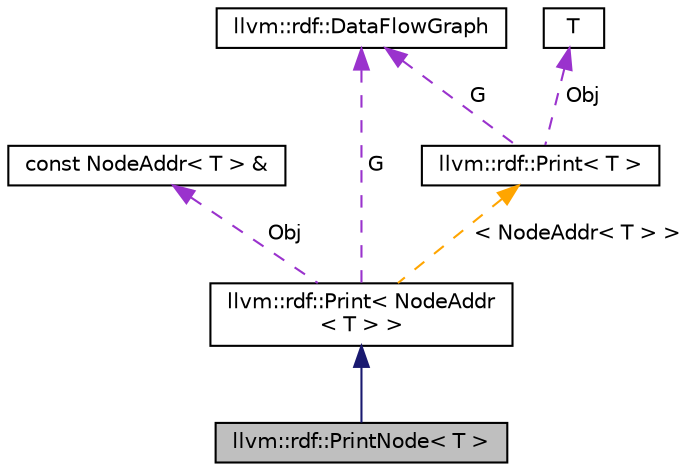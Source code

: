 digraph "llvm::rdf::PrintNode&lt; T &gt;"
{
 // LATEX_PDF_SIZE
  bgcolor="transparent";
  edge [fontname="Helvetica",fontsize="10",labelfontname="Helvetica",labelfontsize="10"];
  node [fontname="Helvetica",fontsize="10",shape="box"];
  Node1 [label="llvm::rdf::PrintNode\< T \>",height=0.2,width=0.4,color="black", fillcolor="grey75", style="filled", fontcolor="black",tooltip=" "];
  Node2 -> Node1 [dir="back",color="midnightblue",fontsize="10",style="solid",fontname="Helvetica"];
  Node2 [label="llvm::rdf::Print\< NodeAddr\l\< T \> \>",height=0.2,width=0.4,color="black",URL="$structllvm_1_1rdf_1_1Print.html",tooltip=" "];
  Node3 -> Node2 [dir="back",color="darkorchid3",fontsize="10",style="dashed",label=" Obj" ,fontname="Helvetica"];
  Node3 [label="const NodeAddr\< T \> &",height=0.2,width=0.4,color="black",URL="$classconst_01NodeAddr_3_01T_01_4_01_6.html",tooltip=" "];
  Node4 -> Node2 [dir="back",color="darkorchid3",fontsize="10",style="dashed",label=" G" ,fontname="Helvetica"];
  Node4 [label="llvm::rdf::DataFlowGraph",height=0.2,width=0.4,color="black",URL="$structllvm_1_1rdf_1_1DataFlowGraph.html",tooltip=" "];
  Node5 -> Node2 [dir="back",color="orange",fontsize="10",style="dashed",label=" \< NodeAddr\< T \> \>" ,fontname="Helvetica"];
  Node5 [label="llvm::rdf::Print\< T \>",height=0.2,width=0.4,color="black",URL="$structllvm_1_1rdf_1_1Print.html",tooltip=" "];
  Node6 -> Node5 [dir="back",color="darkorchid3",fontsize="10",style="dashed",label=" Obj" ,fontname="Helvetica"];
  Node6 [label="T",height=0.2,width=0.4,color="black",URL="$classT.html",tooltip=" "];
  Node4 -> Node5 [dir="back",color="darkorchid3",fontsize="10",style="dashed",label=" G" ,fontname="Helvetica"];
}
